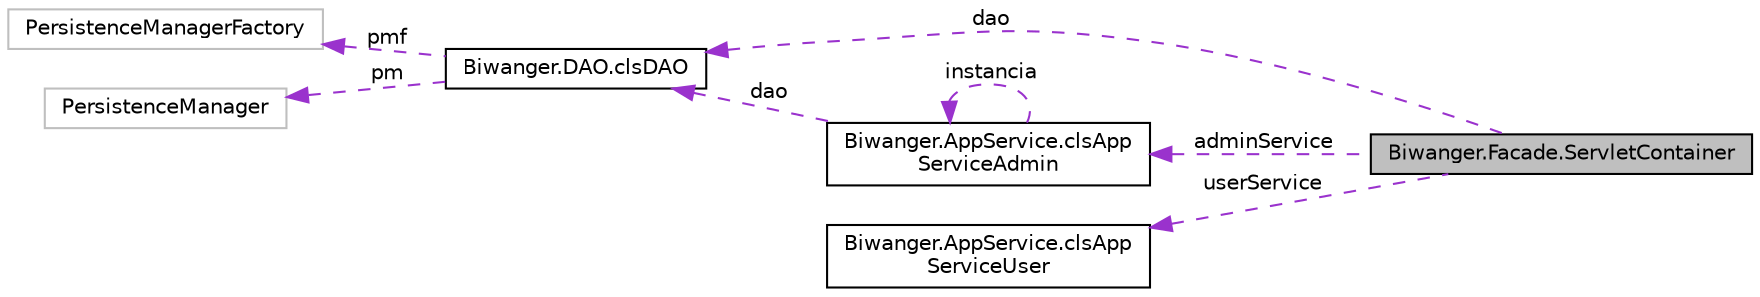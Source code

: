 digraph "Biwanger.Facade.ServletContainer"
{
 // LATEX_PDF_SIZE
  edge [fontname="Helvetica",fontsize="10",labelfontname="Helvetica",labelfontsize="10"];
  node [fontname="Helvetica",fontsize="10",shape=record];
  rankdir="LR";
  Node1 [label="Biwanger.Facade.ServletContainer",height=0.2,width=0.4,color="black", fillcolor="grey75", style="filled", fontcolor="black",tooltip="Clase que conecta al cliente con el servidor."];
  Node2 -> Node1 [dir="back",color="darkorchid3",fontsize="10",style="dashed",label=" adminService" ,fontname="Helvetica"];
  Node2 [label="Biwanger.AppService.clsApp\lServiceAdmin",height=0.2,width=0.4,color="black", fillcolor="white", style="filled",URL="$class_biwanger_1_1_app_service_1_1cls_app_service_admin.html",tooltip="clase de lógica de negocio de administrador"];
  Node2 -> Node2 [dir="back",color="darkorchid3",fontsize="10",style="dashed",label=" instancia" ,fontname="Helvetica"];
  Node3 -> Node2 [dir="back",color="darkorchid3",fontsize="10",style="dashed",label=" dao" ,fontname="Helvetica"];
  Node3 [label="Biwanger.DAO.clsDAO",height=0.2,width=0.4,color="black", fillcolor="white", style="filled",URL="$class_biwanger_1_1_d_a_o_1_1cls_d_a_o.html",tooltip=" "];
  Node4 -> Node3 [dir="back",color="darkorchid3",fontsize="10",style="dashed",label=" pmf" ,fontname="Helvetica"];
  Node4 [label="PersistenceManagerFactory",height=0.2,width=0.4,color="grey75", fillcolor="white", style="filled",tooltip=" "];
  Node5 -> Node3 [dir="back",color="darkorchid3",fontsize="10",style="dashed",label=" pm" ,fontname="Helvetica"];
  Node5 [label="PersistenceManager",height=0.2,width=0.4,color="grey75", fillcolor="white", style="filled",tooltip=" "];
  Node6 -> Node1 [dir="back",color="darkorchid3",fontsize="10",style="dashed",label=" userService" ,fontname="Helvetica"];
  Node6 [label="Biwanger.AppService.clsApp\lServiceUser",height=0.2,width=0.4,color="black", fillcolor="white", style="filled",URL="$class_biwanger_1_1_app_service_1_1cls_app_service_user.html",tooltip="clase de lógica de negocio de usuario"];
  Node3 -> Node1 [dir="back",color="darkorchid3",fontsize="10",style="dashed",label=" dao" ,fontname="Helvetica"];
}
